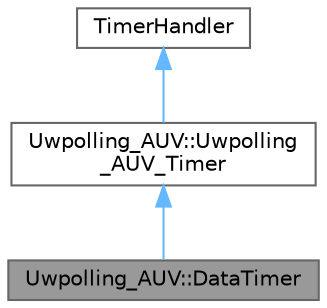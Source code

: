 digraph "Uwpolling_AUV::DataTimer"
{
 // LATEX_PDF_SIZE
  bgcolor="transparent";
  edge [fontname=Helvetica,fontsize=10,labelfontname=Helvetica,labelfontsize=10];
  node [fontname=Helvetica,fontsize=10,shape=box,height=0.2,width=0.4];
  Node1 [id="Node000001",label="Uwpolling_AUV::DataTimer",height=0.2,width=0.4,color="gray40", fillcolor="grey60", style="filled", fontcolor="black",tooltip="Class (inherited from Uwpolling_AUV_Timer) used to handle the timer of data packets When the AUV give..."];
  Node2 -> Node1 [id="edge1_Node000001_Node000002",dir="back",color="steelblue1",style="solid",tooltip=" "];
  Node2 [id="Node000002",label="Uwpolling_AUV::Uwpolling\l_AUV_Timer",height=0.2,width=0.4,color="gray40", fillcolor="white", style="filled",URL="$classUwpolling__AUV_1_1Uwpolling__AUV__Timer.html",tooltip="Class that describes the timer in the AUV."];
  Node3 -> Node2 [id="edge2_Node000002_Node000003",dir="back",color="steelblue1",style="solid",tooltip=" "];
  Node3 [id="Node000003",label="TimerHandler",height=0.2,width=0.4,color="gray40", fillcolor="white", style="filled",tooltip=" "];
}
